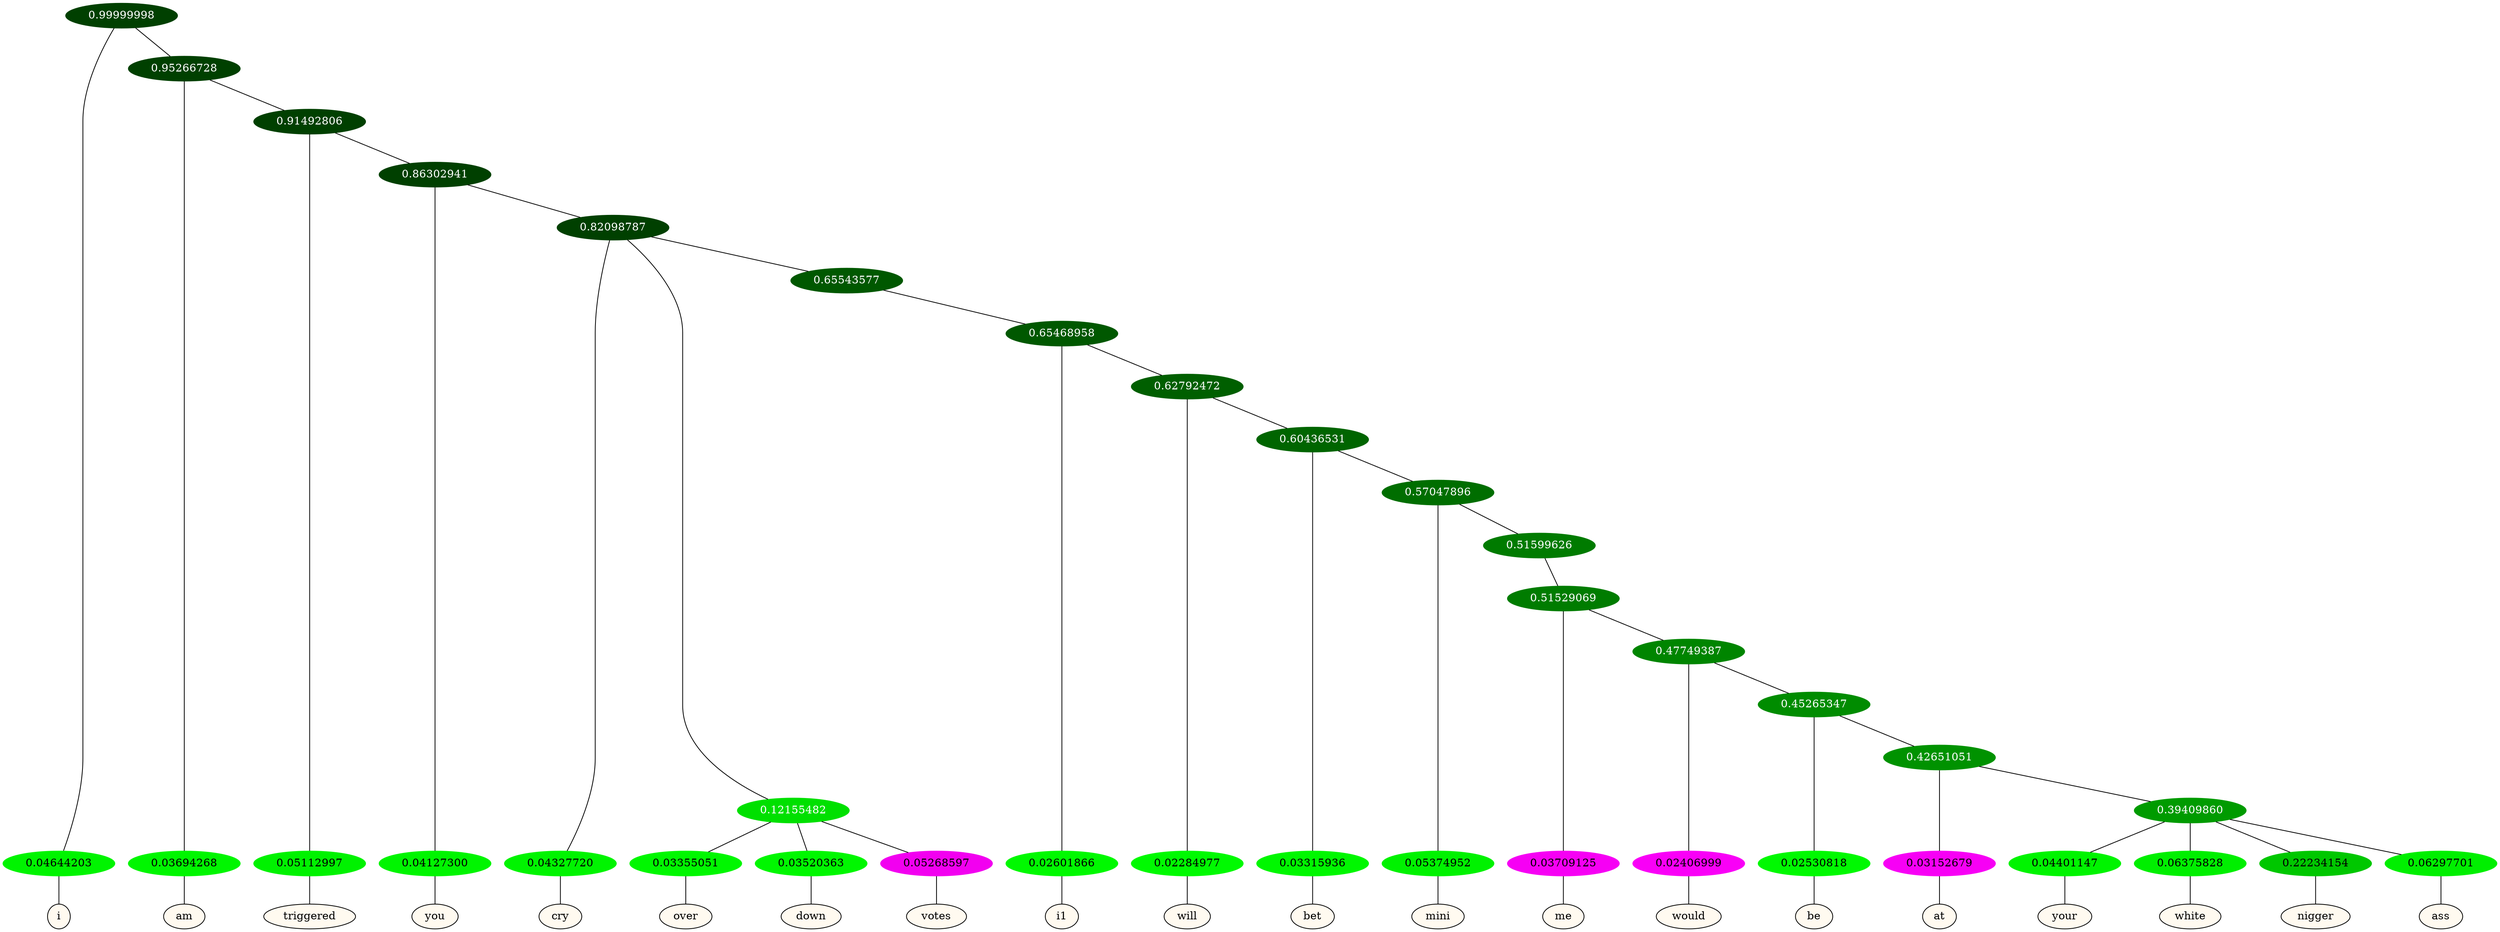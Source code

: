 graph {
	node [format=png height=0.15 nodesep=0.001 ordering=out overlap=prism overlap_scaling=0.01 ranksep=0.001 ratio=0.2 style=filled width=0.15]
	{
		rank=same
		a_w_1 [label=i color=black fillcolor=floralwhite style="filled,solid"]
		a_w_3 [label=am color=black fillcolor=floralwhite style="filled,solid"]
		a_w_5 [label=triggered color=black fillcolor=floralwhite style="filled,solid"]
		a_w_7 [label=you color=black fillcolor=floralwhite style="filled,solid"]
		a_w_9 [label=cry color=black fillcolor=floralwhite style="filled,solid"]
		a_w_12 [label=over color=black fillcolor=floralwhite style="filled,solid"]
		a_w_13 [label=down color=black fillcolor=floralwhite style="filled,solid"]
		a_w_14 [label=votes color=black fillcolor=floralwhite style="filled,solid"]
		a_w_16 [label=i1 color=black fillcolor=floralwhite style="filled,solid"]
		a_w_18 [label=will color=black fillcolor=floralwhite style="filled,solid"]
		a_w_20 [label=bet color=black fillcolor=floralwhite style="filled,solid"]
		a_w_22 [label=mini color=black fillcolor=floralwhite style="filled,solid"]
		a_w_25 [label=me color=black fillcolor=floralwhite style="filled,solid"]
		a_w_27 [label=would color=black fillcolor=floralwhite style="filled,solid"]
		a_w_29 [label=be color=black fillcolor=floralwhite style="filled,solid"]
		a_w_31 [label=at color=black fillcolor=floralwhite style="filled,solid"]
		a_w_33 [label=your color=black fillcolor=floralwhite style="filled,solid"]
		a_w_34 [label=white color=black fillcolor=floralwhite style="filled,solid"]
		a_w_35 [label=nigger color=black fillcolor=floralwhite style="filled,solid"]
		a_w_36 [label=ass color=black fillcolor=floralwhite style="filled,solid"]
	}
	a_n_1 -- a_w_1
	a_n_3 -- a_w_3
	a_n_5 -- a_w_5
	a_n_7 -- a_w_7
	a_n_9 -- a_w_9
	a_n_12 -- a_w_12
	a_n_13 -- a_w_13
	a_n_14 -- a_w_14
	a_n_16 -- a_w_16
	a_n_18 -- a_w_18
	a_n_20 -- a_w_20
	a_n_22 -- a_w_22
	a_n_25 -- a_w_25
	a_n_27 -- a_w_27
	a_n_29 -- a_w_29
	a_n_31 -- a_w_31
	a_n_33 -- a_w_33
	a_n_34 -- a_w_34
	a_n_35 -- a_w_35
	a_n_36 -- a_w_36
	{
		rank=same
		a_n_1 [label=0.04644203 color="0.334 1.000 0.954" fontcolor=black]
		a_n_3 [label=0.03694268 color="0.334 1.000 0.963" fontcolor=black]
		a_n_5 [label=0.05112997 color="0.334 1.000 0.949" fontcolor=black]
		a_n_7 [label=0.04127300 color="0.334 1.000 0.959" fontcolor=black]
		a_n_9 [label=0.04327720 color="0.334 1.000 0.957" fontcolor=black]
		a_n_12 [label=0.03355051 color="0.334 1.000 0.966" fontcolor=black]
		a_n_13 [label=0.03520363 color="0.334 1.000 0.965" fontcolor=black]
		a_n_14 [label=0.05268597 color="0.835 1.000 0.947" fontcolor=black]
		a_n_16 [label=0.02601866 color="0.334 1.000 0.974" fontcolor=black]
		a_n_18 [label=0.02284977 color="0.334 1.000 0.977" fontcolor=black]
		a_n_20 [label=0.03315936 color="0.334 1.000 0.967" fontcolor=black]
		a_n_22 [label=0.05374952 color="0.334 1.000 0.946" fontcolor=black]
		a_n_25 [label=0.03709125 color="0.835 1.000 0.963" fontcolor=black]
		a_n_27 [label=0.02406999 color="0.835 1.000 0.976" fontcolor=black]
		a_n_29 [label=0.02530818 color="0.334 1.000 0.975" fontcolor=black]
		a_n_31 [label=0.03152679 color="0.835 1.000 0.968" fontcolor=black]
		a_n_33 [label=0.04401147 color="0.334 1.000 0.956" fontcolor=black]
		a_n_34 [label=0.06375828 color="0.334 1.000 0.936" fontcolor=black]
		a_n_35 [label=0.22234154 color="0.334 1.000 0.778" fontcolor=black]
		a_n_36 [label=0.06297701 color="0.334 1.000 0.937" fontcolor=black]
	}
	a_n_0 [label=0.99999998 color="0.334 1.000 0.250" fontcolor=grey99]
	a_n_0 -- a_n_1
	a_n_2 [label=0.95266728 color="0.334 1.000 0.250" fontcolor=grey99]
	a_n_0 -- a_n_2
	a_n_2 -- a_n_3
	a_n_4 [label=0.91492806 color="0.334 1.000 0.250" fontcolor=grey99]
	a_n_2 -- a_n_4
	a_n_4 -- a_n_5
	a_n_6 [label=0.86302941 color="0.334 1.000 0.250" fontcolor=grey99]
	a_n_4 -- a_n_6
	a_n_6 -- a_n_7
	a_n_8 [label=0.82098787 color="0.334 1.000 0.250" fontcolor=grey99]
	a_n_6 -- a_n_8
	a_n_8 -- a_n_9
	a_n_10 [label=0.12155482 color="0.334 1.000 0.878" fontcolor=grey99]
	a_n_8 -- a_n_10
	a_n_11 [label=0.65543577 color="0.334 1.000 0.345" fontcolor=grey99]
	a_n_8 -- a_n_11
	a_n_10 -- a_n_12
	a_n_10 -- a_n_13
	a_n_10 -- a_n_14
	a_n_15 [label=0.65468958 color="0.334 1.000 0.345" fontcolor=grey99]
	a_n_11 -- a_n_15
	a_n_15 -- a_n_16
	a_n_17 [label=0.62792472 color="0.334 1.000 0.372" fontcolor=grey99]
	a_n_15 -- a_n_17
	a_n_17 -- a_n_18
	a_n_19 [label=0.60436531 color="0.334 1.000 0.396" fontcolor=grey99]
	a_n_17 -- a_n_19
	a_n_19 -- a_n_20
	a_n_21 [label=0.57047896 color="0.334 1.000 0.430" fontcolor=grey99]
	a_n_19 -- a_n_21
	a_n_21 -- a_n_22
	a_n_23 [label=0.51599626 color="0.334 1.000 0.484" fontcolor=grey99]
	a_n_21 -- a_n_23
	a_n_24 [label=0.51529069 color="0.334 1.000 0.485" fontcolor=grey99]
	a_n_23 -- a_n_24
	a_n_24 -- a_n_25
	a_n_26 [label=0.47749387 color="0.334 1.000 0.523" fontcolor=grey99]
	a_n_24 -- a_n_26
	a_n_26 -- a_n_27
	a_n_28 [label=0.45265347 color="0.334 1.000 0.547" fontcolor=grey99]
	a_n_26 -- a_n_28
	a_n_28 -- a_n_29
	a_n_30 [label=0.42651051 color="0.334 1.000 0.573" fontcolor=grey99]
	a_n_28 -- a_n_30
	a_n_30 -- a_n_31
	a_n_32 [label=0.39409860 color="0.334 1.000 0.606" fontcolor=grey99]
	a_n_30 -- a_n_32
	a_n_32 -- a_n_33
	a_n_32 -- a_n_34
	a_n_32 -- a_n_35
	a_n_32 -- a_n_36
}
